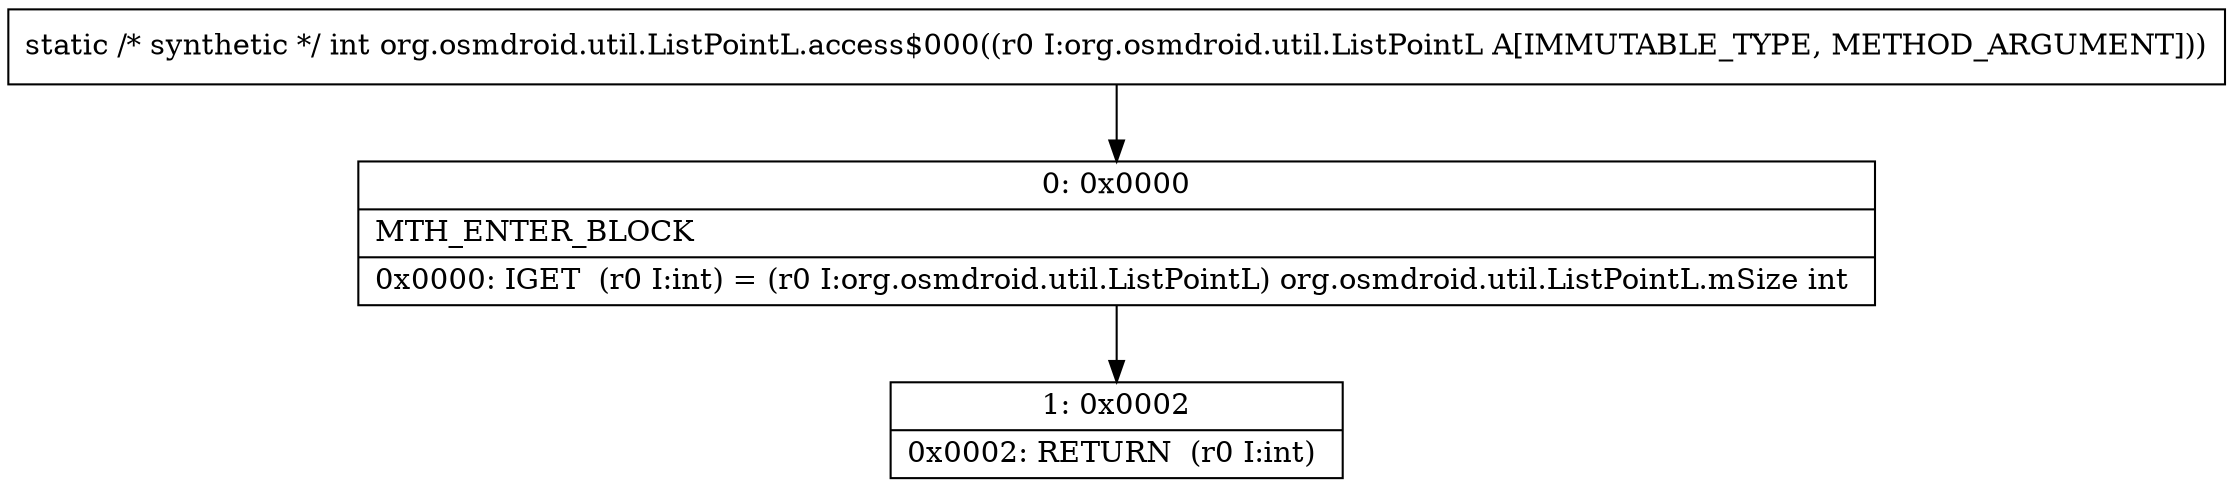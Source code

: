 digraph "CFG fororg.osmdroid.util.ListPointL.access$000(Lorg\/osmdroid\/util\/ListPointL;)I" {
Node_0 [shape=record,label="{0\:\ 0x0000|MTH_ENTER_BLOCK\l|0x0000: IGET  (r0 I:int) = (r0 I:org.osmdroid.util.ListPointL) org.osmdroid.util.ListPointL.mSize int \l}"];
Node_1 [shape=record,label="{1\:\ 0x0002|0x0002: RETURN  (r0 I:int) \l}"];
MethodNode[shape=record,label="{static \/* synthetic *\/ int org.osmdroid.util.ListPointL.access$000((r0 I:org.osmdroid.util.ListPointL A[IMMUTABLE_TYPE, METHOD_ARGUMENT])) }"];
MethodNode -> Node_0;
Node_0 -> Node_1;
}

